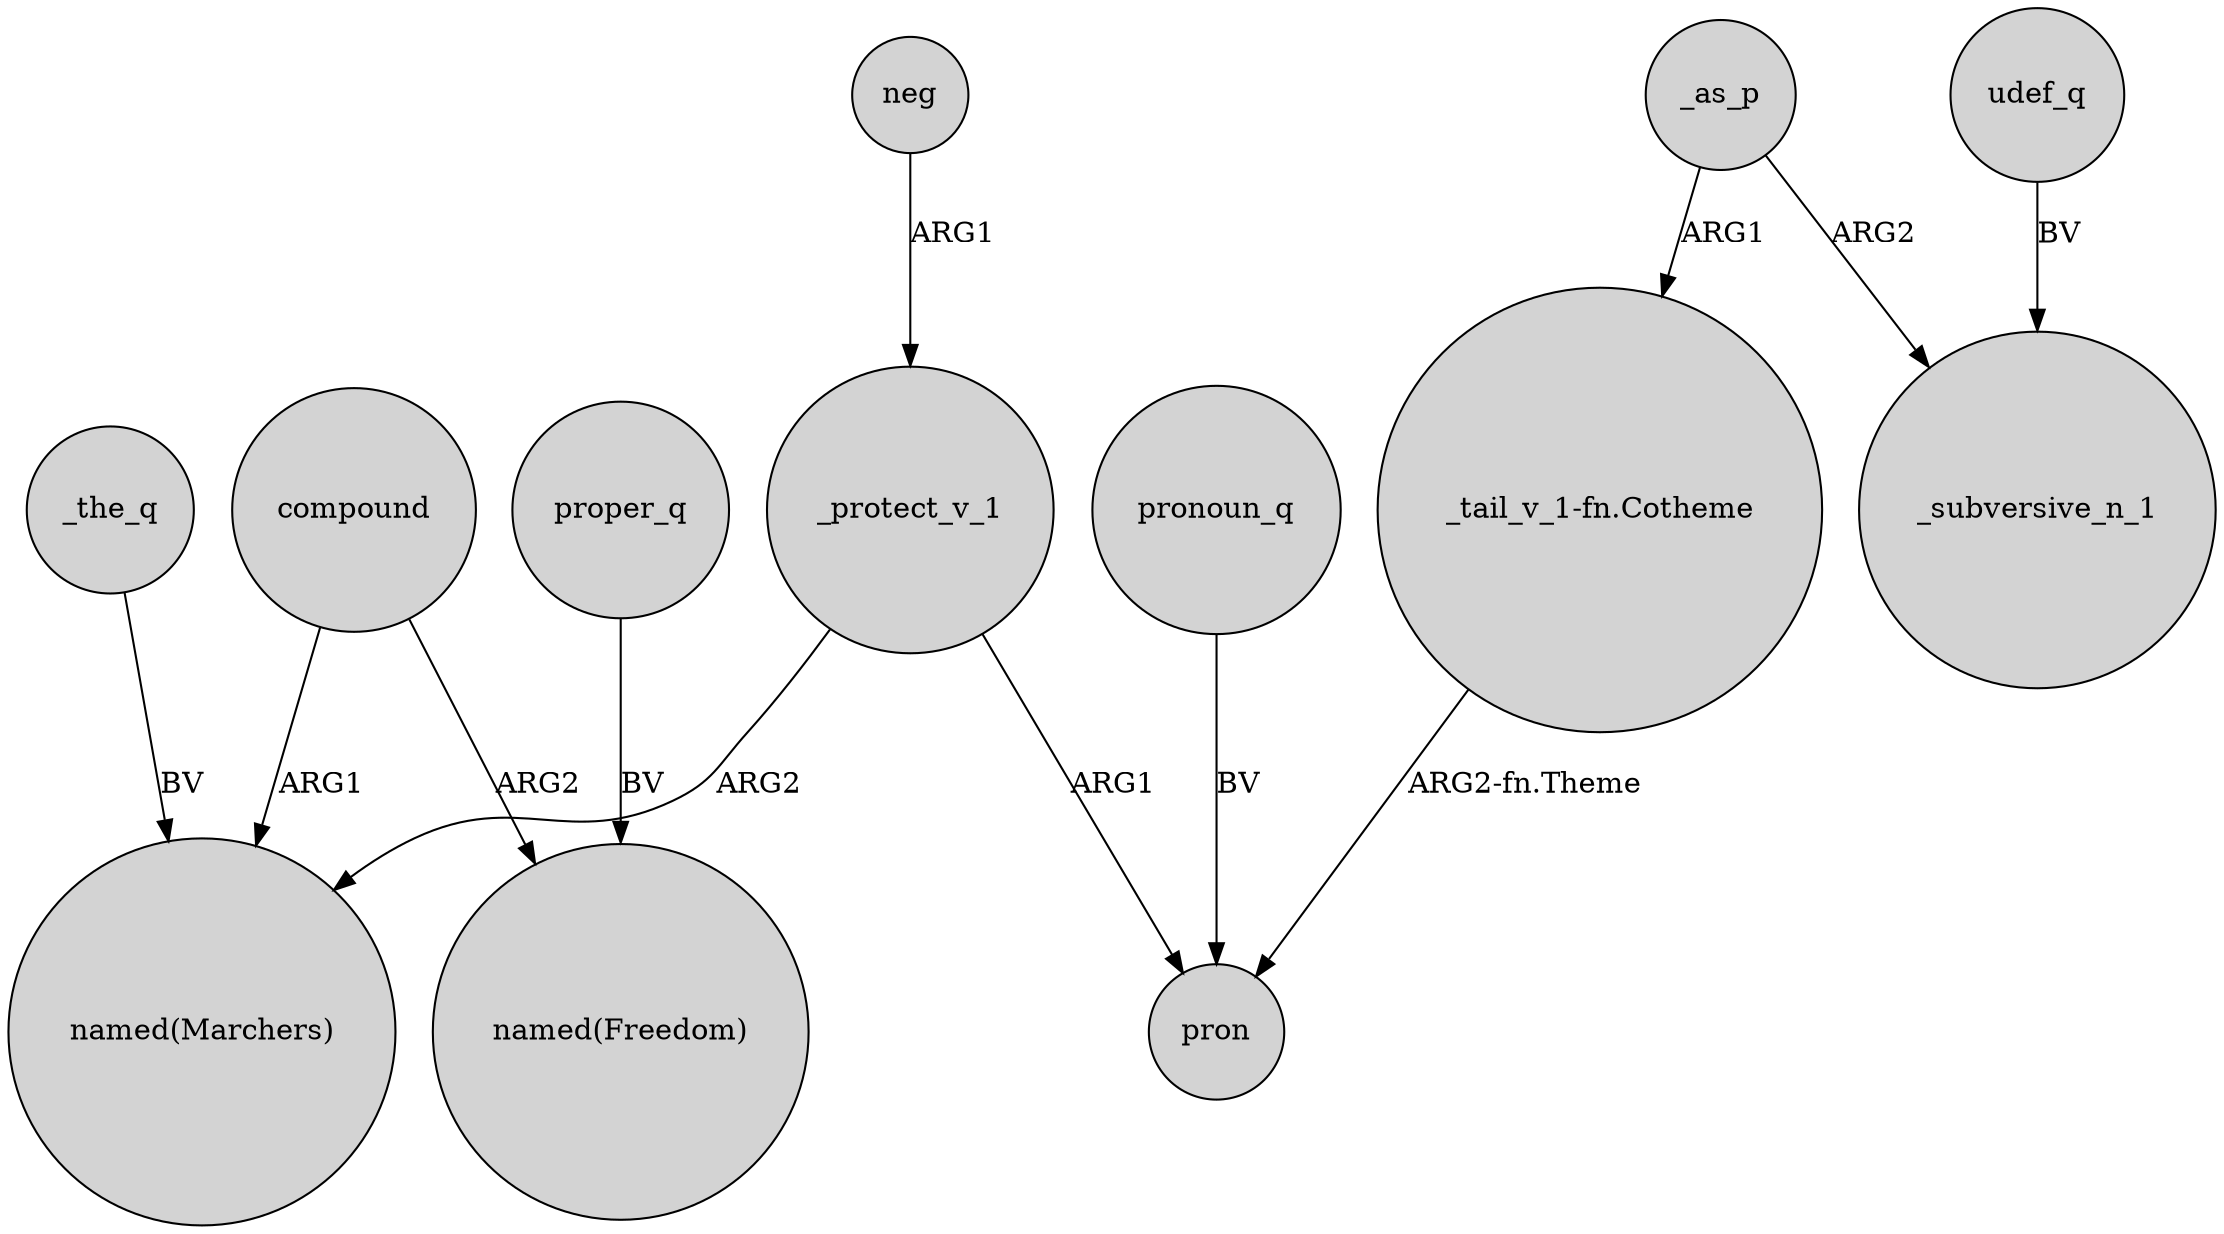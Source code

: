 digraph {
	node [shape=circle style=filled]
	_the_q -> "named(Marchers)" [label=BV]
	"_tail_v_1-fn.Cotheme" -> pron [label="ARG2-fn.Theme"]
	compound -> "named(Marchers)" [label=ARG1]
	proper_q -> "named(Freedom)" [label=BV]
	_as_p -> _subversive_n_1 [label=ARG2]
	_protect_v_1 -> "named(Marchers)" [label=ARG2]
	neg -> _protect_v_1 [label=ARG1]
	_as_p -> "_tail_v_1-fn.Cotheme" [label=ARG1]
	udef_q -> _subversive_n_1 [label=BV]
	compound -> "named(Freedom)" [label=ARG2]
	_protect_v_1 -> pron [label=ARG1]
	pronoun_q -> pron [label=BV]
}

